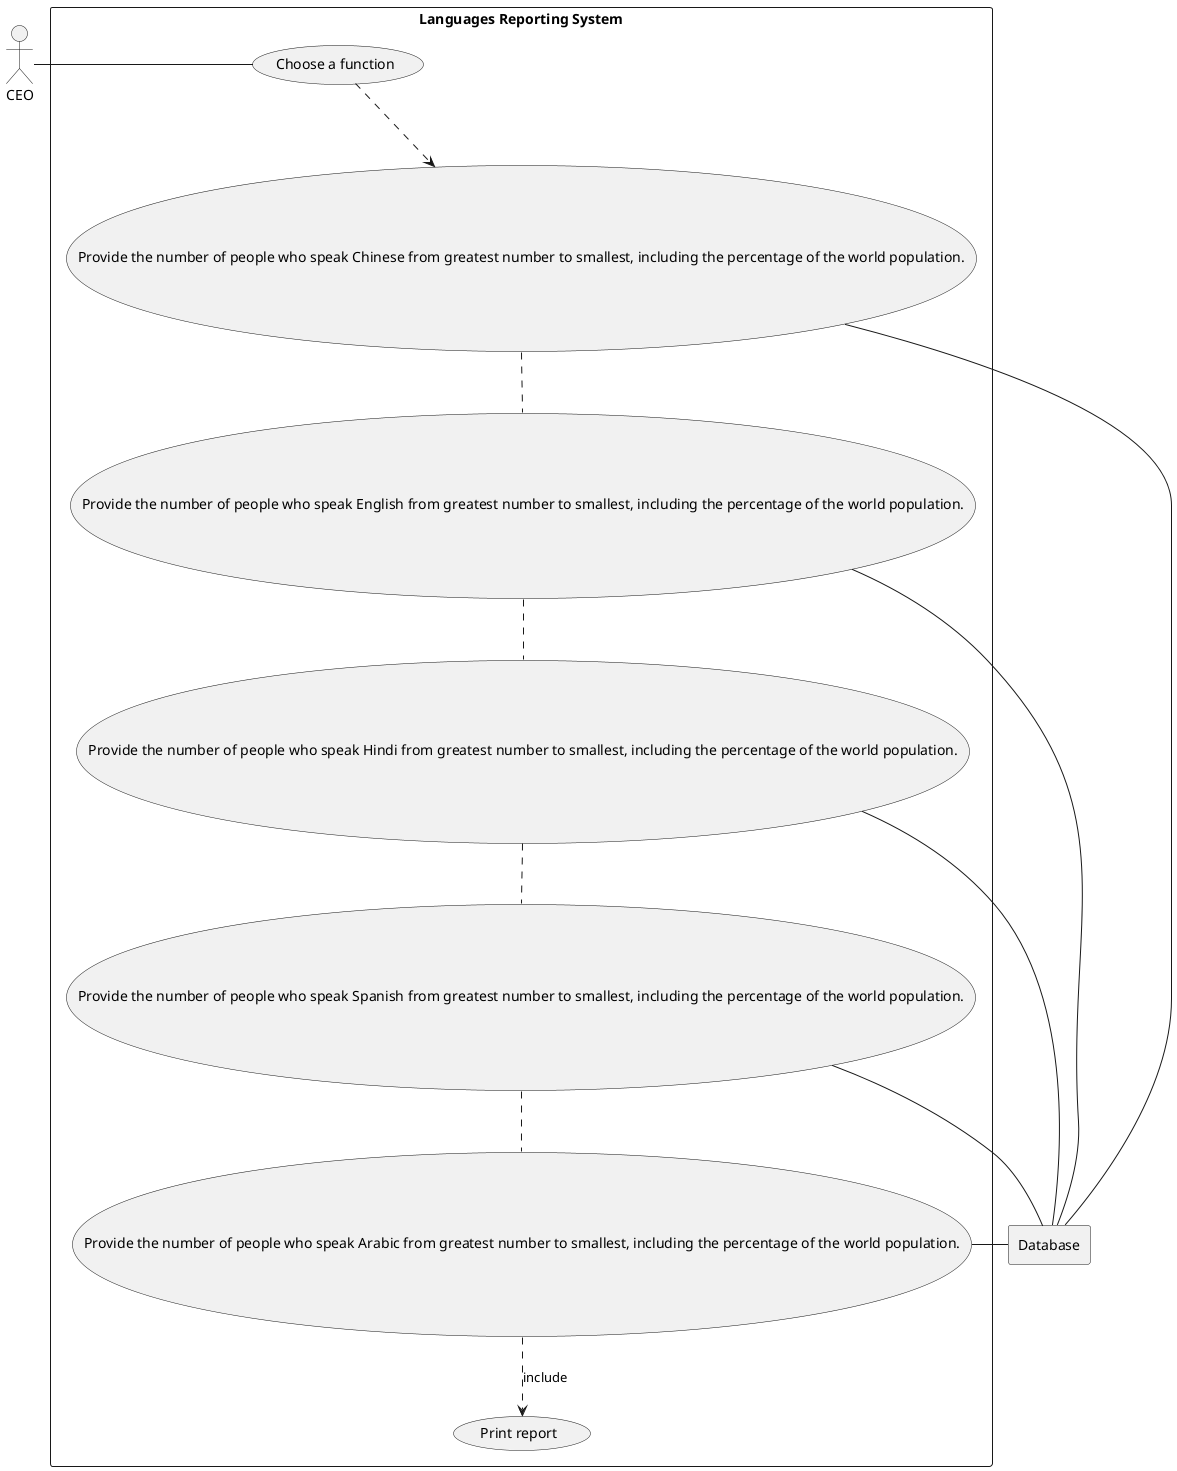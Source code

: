@startuml

actor CEO as "CEO"

rectangle Database

rectangle "Languages Reporting System" {

    usecase Choice as "Choose a function"
    usecase UC1 as "Provide the number of people who speak Chinese from greatest number to smallest, including the percentage of the world population."
    usecase UC2 as "Provide the number of people who speak English from greatest number to smallest, including the percentage of the world population."
    usecase UC3 as "Provide the number of people who speak Hindi from greatest number to smallest, including the percentage of the world population."
    usecase UC4 as "Provide the number of people who speak Spanish from greatest number to smallest, including the percentage of the world population."
    usecase UC5 as "Provide the number of people who speak Arabic from greatest number to smallest, including the percentage of the world population."
    usecase UCa as "Print report"

    CEO - Choice
    Choice ..> UC1
    UC1 .. UC2
    UC2 .. UC3
    UC3 .. UC4
    UC4 .. UC5
    UC5 ..> UCa : include

    UC1 - Database
    UC2 - Database
    UC3 - Database
    UC4 - Database
    UC5 - Database
}
@enduml